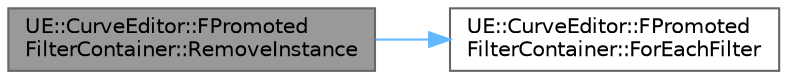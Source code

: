 digraph "UE::CurveEditor::FPromotedFilterContainer::RemoveInstance"
{
 // INTERACTIVE_SVG=YES
 // LATEX_PDF_SIZE
  bgcolor="transparent";
  edge [fontname=Helvetica,fontsize=10,labelfontname=Helvetica,labelfontsize=10];
  node [fontname=Helvetica,fontsize=10,shape=box,height=0.2,width=0.4];
  rankdir="LR";
  Node1 [id="Node000001",label="UE::CurveEditor::FPromoted\lFilterContainer::RemoveInstance",height=0.2,width=0.4,color="gray40", fillcolor="grey60", style="filled", fontcolor="black",tooltip="Removes a filter instance."];
  Node1 -> Node2 [id="edge1_Node000001_Node000002",color="steelblue1",style="solid",tooltip=" "];
  Node2 [id="Node000002",label="UE::CurveEditor::FPromoted\lFilterContainer::ForEachFilter",height=0.2,width=0.4,color="grey40", fillcolor="white", style="filled",URL="$dc/de5/classUE_1_1CurveEditor_1_1FPromotedFilterContainer.html#aeff21442b2bec166318d80f24a870705",tooltip=" "];
}

